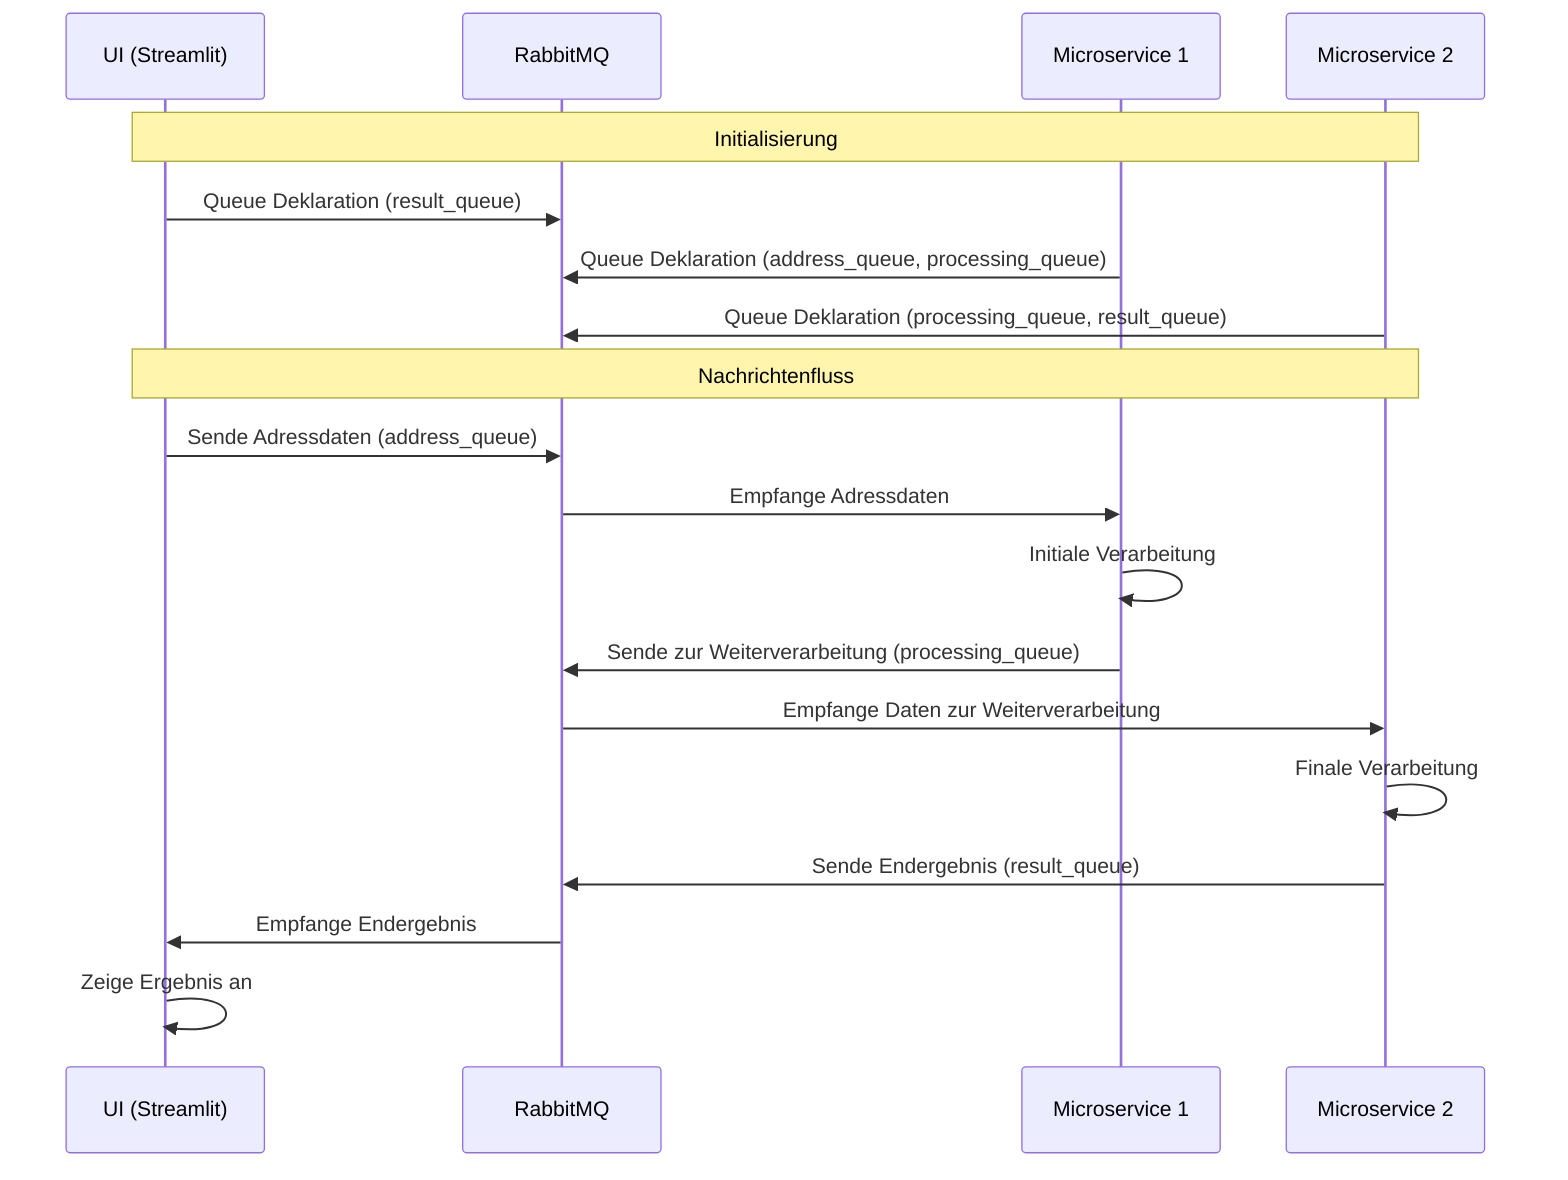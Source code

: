 sequenceDiagram
    participant U as UI (Streamlit)
    participant R as RabbitMQ
    participant M1 as Microservice 1
    participant M2 as Microservice 2

    Note over U,M2: Initialisierung
    U->>R: Queue Deklaration (result_queue)
    M1->>R: Queue Deklaration (address_queue, processing_queue)
    M2->>R: Queue Deklaration (processing_queue, result_queue)

    Note over U,M2: Nachrichtenfluss
    U->>R: Sende Adressdaten (address_queue)
    R->>M1: Empfange Adressdaten

    M1->>M1: Initiale Verarbeitung
    M1->>R: Sende zur Weiterverarbeitung (processing_queue)

    R->>M2: Empfange Daten zur Weiterverarbeitung
    M2->>M2: Finale Verarbeitung
    M2->>R: Sende Endergebnis (result_queue)

    R->>U: Empfange Endergebnis
    U->>U: Zeige Ergebnis an